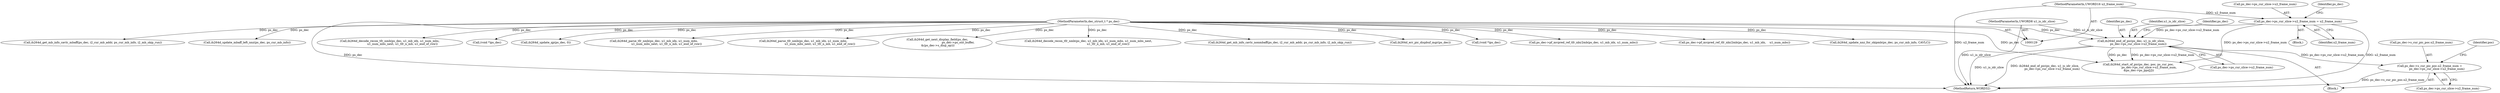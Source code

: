 digraph "0_Android_a78887bcffbc2995cf9ed72e0697acf560875e9e_1@pointer" {
"1000242" [label="(Call,ps_dec->s_cur_pic_poc.u2_frame_num =\n                ps_dec->ps_cur_slice->u2_frame_num)"];
"1000234" [label="(Call,ih264d_end_of_pic(ps_dec, u1_is_idr_slice,\n                ps_dec->ps_cur_slice->u2_frame_num))"];
"1000130" [label="(MethodParameterIn,dec_struct_t * ps_dec)"];
"1000132" [label="(MethodParameterIn,UWORD8 u1_is_idr_slice)"];
"1000221" [label="(Call,ps_dec->ps_cur_slice->u2_frame_num = u2_frame_num)"];
"1000133" [label="(MethodParameterIn,UWORD16 u2_frame_num)"];
"1000664" [label="(Call,ih264d_parse_tfr_nmb(ps_dec, u1_mb_idx, u1_num_mbs,\n                            u1_num_mbs_next, u1_tfr_n_mb, u1_end_of_row))"];
"1001243" [label="(Call,ih264d_parse_tfr_nmb(ps_dec, u1_mb_idx, u1_num_mbs,\n                                     u1_num_mbs_next, u1_tfr_n_mb, u1_end_of_row))"];
"1000130" [label="(MethodParameterIn,dec_struct_t * ps_dec)"];
"1000385" [label="(Call,ih264d_get_next_display_field(ps_dec,\n                                              ps_dec->ps_out_buffer,\n &(ps_dec->s_disp_op)))"];
"1000220" [label="(Block,)"];
"1001257" [label="(Call,ih264d_decode_recon_tfr_nmb(ps_dec, u1_mb_idx, u1_num_mbs, u1_num_mbs_next,\n                                            u1_tfr_n_mb, u1_end_of_row))"];
"1000235" [label="(Identifier,ps_dec)"];
"1000243" [label="(Call,ps_dec->s_cur_pic_poc.u2_frame_num)"];
"1000221" [label="(Call,ps_dec->ps_cur_slice->u2_frame_num = u2_frame_num)"];
"1000237" [label="(Call,ps_dec->ps_cur_slice->u2_frame_num)"];
"1000242" [label="(Call,ps_dec->s_cur_pic_poc.u2_frame_num =\n                ps_dec->ps_cur_slice->u2_frame_num)"];
"1001067" [label="(Call,ih264d_get_mb_info_cavlc_nonmbaff(ps_dec, i2_cur_mb_addr, ps_cur_mb_info, i2_mb_skip_run))"];
"1000205" [label="(Call,ih264d_err_pic_dispbuf_mgr(ps_dec))"];
"1000236" [label="(Identifier,u1_is_idr_slice)"];
"1000133" [label="(MethodParameterIn,UWORD16 u2_frame_num)"];
"1000258" [label="(Identifier,poc)"];
"1000440" [label="(Call,(void *)ps_dec)"];
"1000346" [label="(Call,ih264d_start_of_pic(ps_dec, poc, ps_cur_poc,\n                        ps_dec->ps_cur_slice->u2_frame_num,\n &ps_dec->ps_pps[j]))"];
"1001219" [label="(Call,ps_dec->pf_mvpred_ref_tfr_nby2mb(ps_dec, u1_mb_idx, u1_num_mbs))"];
"1000227" [label="(Identifier,u2_frame_num)"];
"1000222" [label="(Call,ps_dec->ps_cur_slice->u2_frame_num)"];
"1000231" [label="(Identifier,ps_dec)"];
"1000617" [label="(Call,ps_dec->pf_mvpred_ref_tfr_nby2mb(ps_dec, u1_mb_idx,    u1_num_mbs))"];
"1001132" [label="(Call,ih264d_update_nnz_for_skipmb(ps_dec, ps_cur_mb_info, CAVLC))"];
"1001061" [label="(Call,ih264d_get_mb_info_cavlc_mbaff(ps_dec, i2_cur_mb_addr, ps_cur_mb_info, i2_mb_skip_run))"];
"1001160" [label="(Call,ih264d_update_mbaff_left_nnz(ps_dec, ps_cur_mb_info))"];
"1000245" [label="(Identifier,ps_dec)"];
"1000233" [label="(Block,)"];
"1000234" [label="(Call,ih264d_end_of_pic(ps_dec, u1_is_idr_slice,\n                ps_dec->ps_cur_slice->u2_frame_num))"];
"1000678" [label="(Call,ih264d_decode_recon_tfr_nmb(ps_dec, u1_mb_idx, u1_num_mbs,\n                            u1_num_mbs_next, u1_tfr_n_mb, u1_end_of_row))"];
"1000248" [label="(Call,ps_dec->ps_cur_slice->u2_frame_num)"];
"1000484" [label="(Call,(void *)ps_dec)"];
"1000132" [label="(MethodParameterIn,UWORD8 u1_is_idr_slice)"];
"1000963" [label="(Call,ih264d_update_qp(ps_dec, 0))"];
"1001356" [label="(MethodReturn,WORD32)"];
"1000242" -> "1000233"  [label="AST: "];
"1000242" -> "1000248"  [label="CFG: "];
"1000243" -> "1000242"  [label="AST: "];
"1000248" -> "1000242"  [label="AST: "];
"1000258" -> "1000242"  [label="CFG: "];
"1000242" -> "1001356"  [label="DDG: ps_dec->s_cur_pic_poc.u2_frame_num"];
"1000234" -> "1000242"  [label="DDG: ps_dec->ps_cur_slice->u2_frame_num"];
"1000234" -> "1000233"  [label="AST: "];
"1000234" -> "1000237"  [label="CFG: "];
"1000235" -> "1000234"  [label="AST: "];
"1000236" -> "1000234"  [label="AST: "];
"1000237" -> "1000234"  [label="AST: "];
"1000245" -> "1000234"  [label="CFG: "];
"1000234" -> "1001356"  [label="DDG: u1_is_idr_slice"];
"1000234" -> "1001356"  [label="DDG: ih264d_end_of_pic(ps_dec, u1_is_idr_slice,\n                ps_dec->ps_cur_slice->u2_frame_num)"];
"1000130" -> "1000234"  [label="DDG: ps_dec"];
"1000132" -> "1000234"  [label="DDG: u1_is_idr_slice"];
"1000221" -> "1000234"  [label="DDG: ps_dec->ps_cur_slice->u2_frame_num"];
"1000234" -> "1000346"  [label="DDG: ps_dec"];
"1000234" -> "1000346"  [label="DDG: ps_dec->ps_cur_slice->u2_frame_num"];
"1000130" -> "1000129"  [label="AST: "];
"1000130" -> "1001356"  [label="DDG: ps_dec"];
"1000130" -> "1000205"  [label="DDG: ps_dec"];
"1000130" -> "1000346"  [label="DDG: ps_dec"];
"1000130" -> "1000385"  [label="DDG: ps_dec"];
"1000130" -> "1000440"  [label="DDG: ps_dec"];
"1000130" -> "1000484"  [label="DDG: ps_dec"];
"1000130" -> "1000617"  [label="DDG: ps_dec"];
"1000130" -> "1000664"  [label="DDG: ps_dec"];
"1000130" -> "1000678"  [label="DDG: ps_dec"];
"1000130" -> "1000963"  [label="DDG: ps_dec"];
"1000130" -> "1001061"  [label="DDG: ps_dec"];
"1000130" -> "1001067"  [label="DDG: ps_dec"];
"1000130" -> "1001132"  [label="DDG: ps_dec"];
"1000130" -> "1001160"  [label="DDG: ps_dec"];
"1000130" -> "1001219"  [label="DDG: ps_dec"];
"1000130" -> "1001243"  [label="DDG: ps_dec"];
"1000130" -> "1001257"  [label="DDG: ps_dec"];
"1000132" -> "1000129"  [label="AST: "];
"1000132" -> "1001356"  [label="DDG: u1_is_idr_slice"];
"1000221" -> "1000220"  [label="AST: "];
"1000221" -> "1000227"  [label="CFG: "];
"1000222" -> "1000221"  [label="AST: "];
"1000227" -> "1000221"  [label="AST: "];
"1000231" -> "1000221"  [label="CFG: "];
"1000221" -> "1001356"  [label="DDG: u2_frame_num"];
"1000133" -> "1000221"  [label="DDG: u2_frame_num"];
"1000221" -> "1000346"  [label="DDG: ps_dec->ps_cur_slice->u2_frame_num"];
"1000133" -> "1000129"  [label="AST: "];
"1000133" -> "1001356"  [label="DDG: u2_frame_num"];
}
